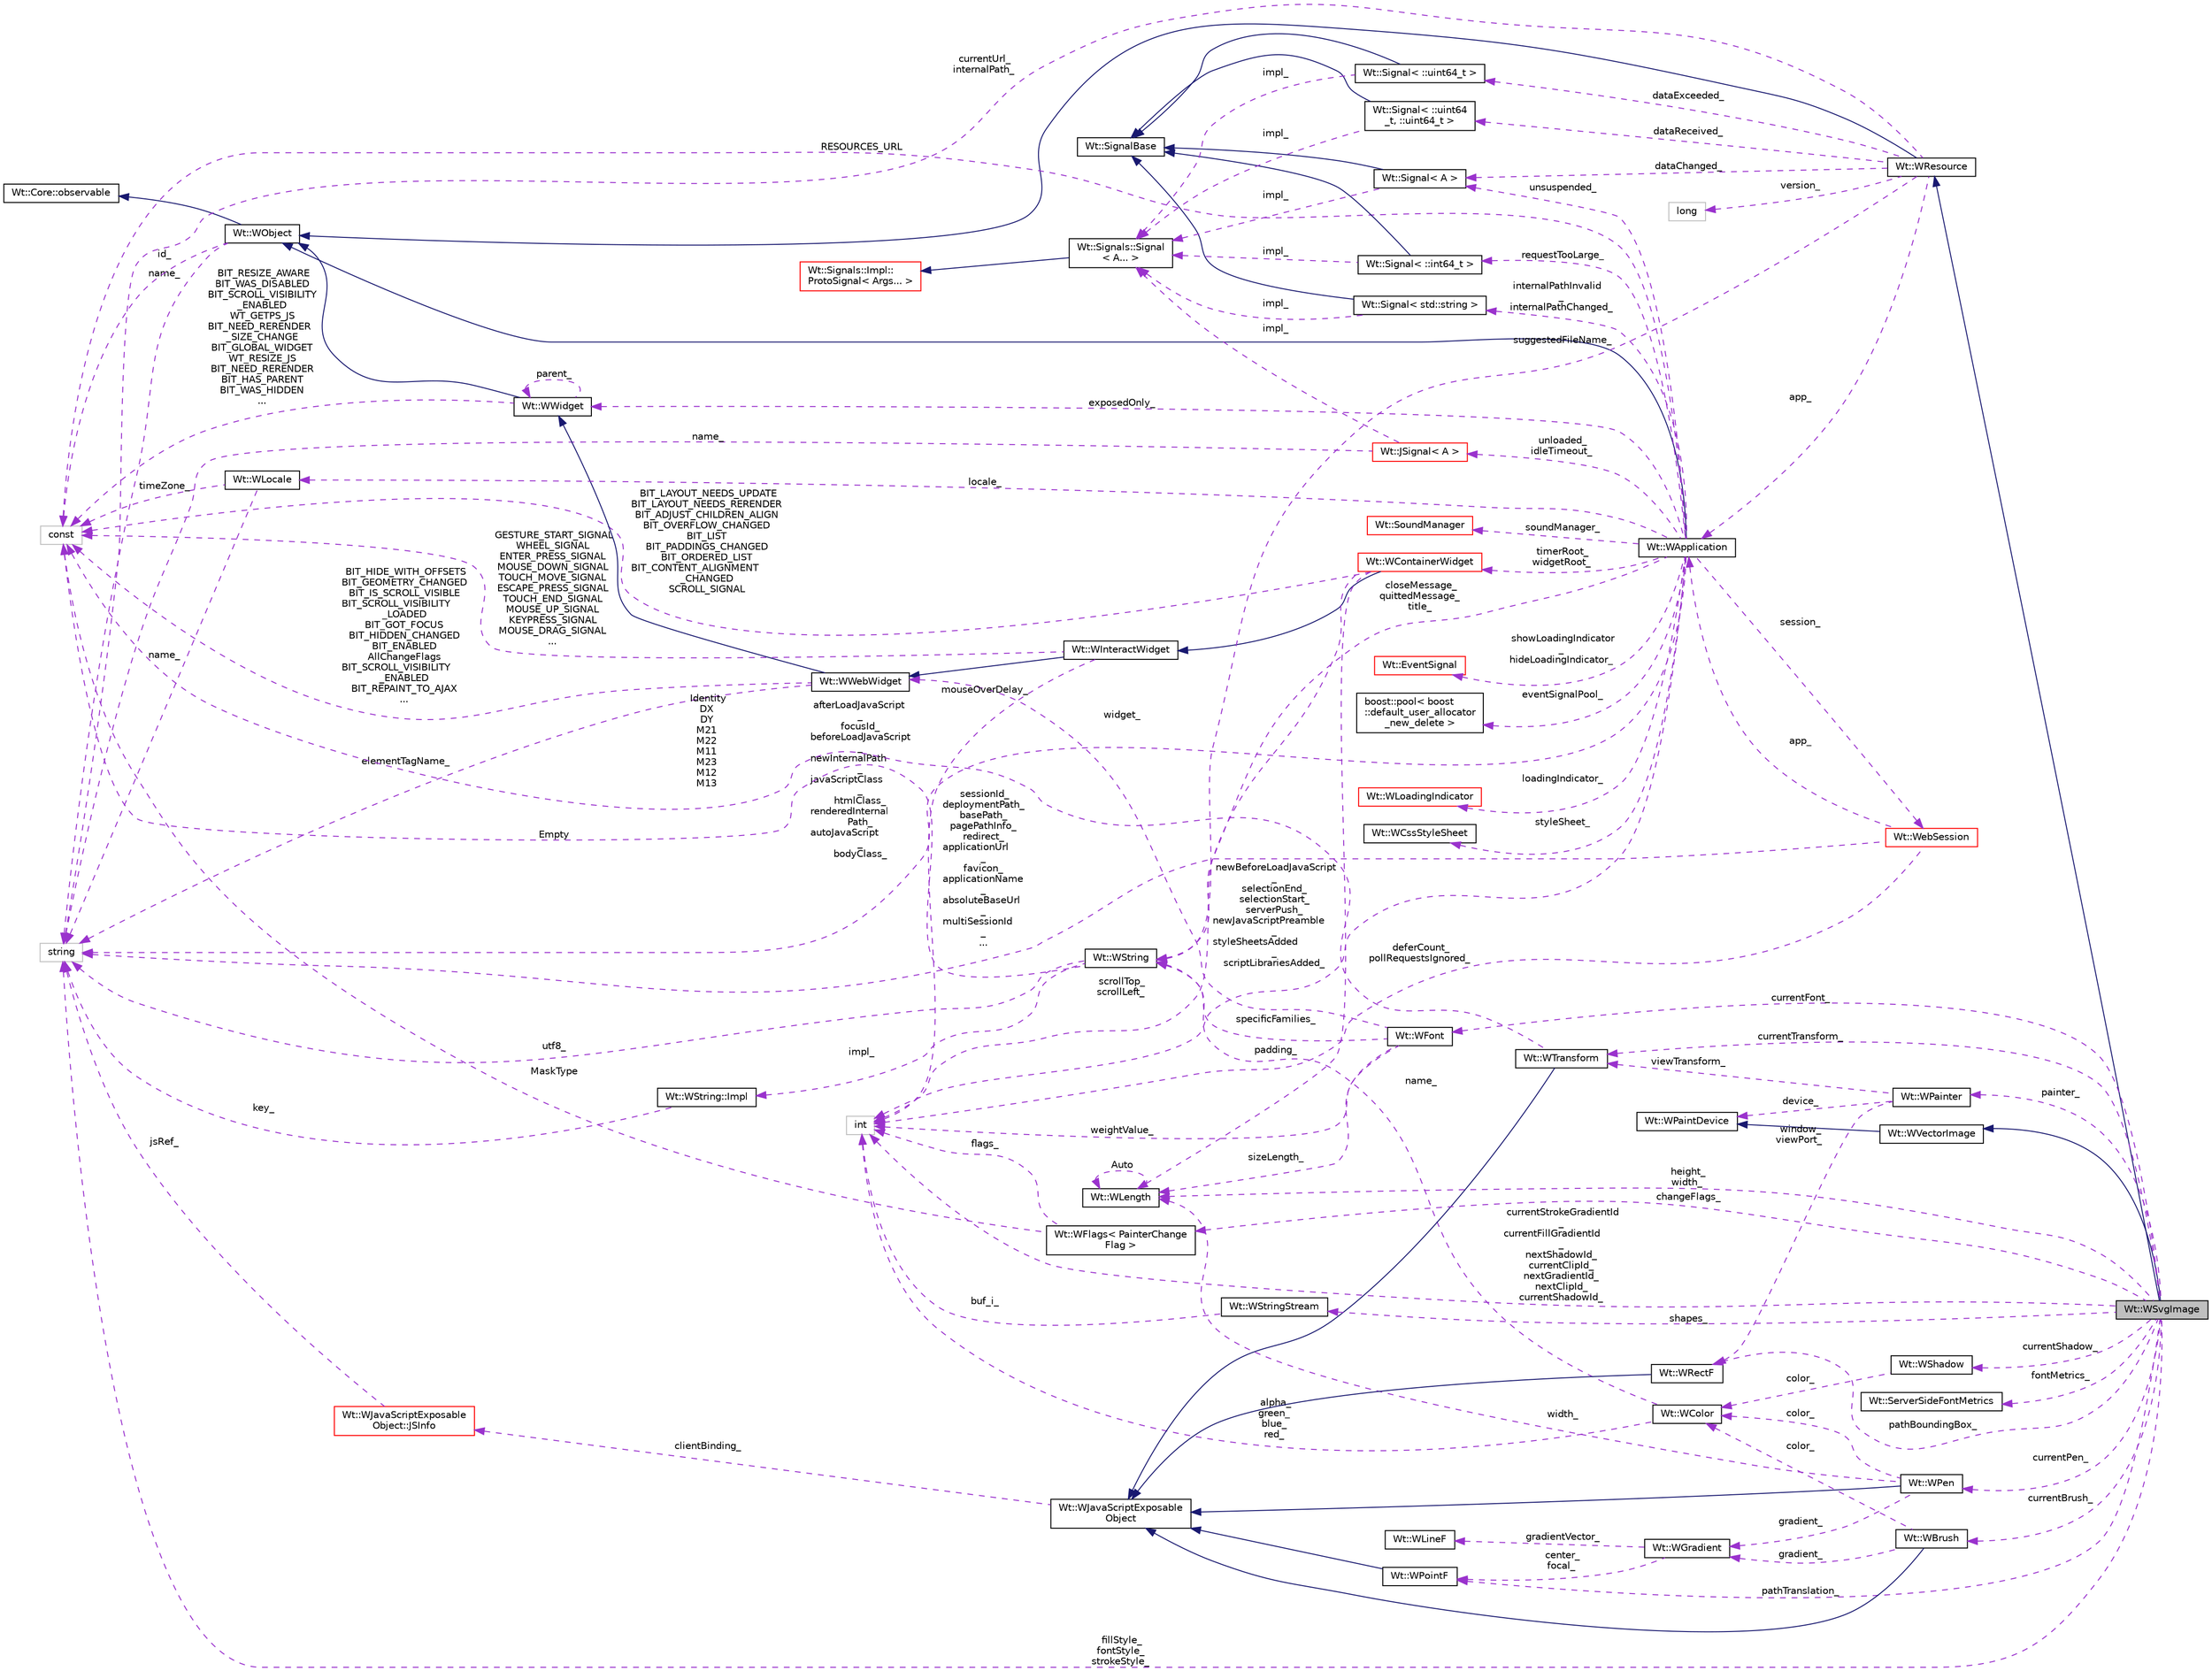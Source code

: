 digraph "Wt::WSvgImage"
{
 // LATEX_PDF_SIZE
  edge [fontname="Helvetica",fontsize="10",labelfontname="Helvetica",labelfontsize="10"];
  node [fontname="Helvetica",fontsize="10",shape=record];
  rankdir="LR";
  Node1 [label="Wt::WSvgImage",height=0.2,width=0.4,color="black", fillcolor="grey75", style="filled", fontcolor="black",tooltip="A paint device for rendering using Scalable Vector Graphics (SVG)."];
  Node2 -> Node1 [dir="back",color="midnightblue",fontsize="10",style="solid"];
  Node2 [label="Wt::WResource",height=0.2,width=0.4,color="black", fillcolor="white", style="filled",URL="$classWt_1_1WResource.html",tooltip="An object which can be rendered in the HTTP protocol."];
  Node3 -> Node2 [dir="back",color="midnightblue",fontsize="10",style="solid"];
  Node3 [label="Wt::WObject",height=0.2,width=0.4,color="black", fillcolor="white", style="filled",URL="$classWt_1_1WObject.html",tooltip="A base class for objects that participate in the signal/slot system."];
  Node4 -> Node3 [dir="back",color="midnightblue",fontsize="10",style="solid"];
  Node4 [label="Wt::Core::observable",height=0.2,width=0.4,color="black", fillcolor="white", style="filled",URL="$classWt_1_1Core_1_1observable.html",tooltip="A base class for objects whose life-time can be tracked."];
  Node5 -> Node3 [dir="back",color="darkorchid3",fontsize="10",style="dashed",label=" name_" ];
  Node5 [label="string",height=0.2,width=0.4,color="grey75", fillcolor="white", style="filled",tooltip=" "];
  Node6 -> Node3 [dir="back",color="darkorchid3",fontsize="10",style="dashed",label=" id_" ];
  Node6 [label="const",height=0.2,width=0.4,color="grey75", fillcolor="white", style="filled",tooltip=" "];
  Node7 -> Node2 [dir="back",color="darkorchid3",fontsize="10",style="dashed",label=" dataChanged_" ];
  Node7 [label="Wt::Signal\< A \>",height=0.2,width=0.4,color="black", fillcolor="white", style="filled",URL="$classWt_1_1Signal.html",tooltip="A signal that propagates events to listeners."];
  Node8 -> Node7 [dir="back",color="midnightblue",fontsize="10",style="solid"];
  Node8 [label="Wt::SignalBase",height=0.2,width=0.4,color="black", fillcolor="white", style="filled",URL="$classWt_1_1SignalBase.html",tooltip="Abstract base class of a signal."];
  Node9 -> Node7 [dir="back",color="darkorchid3",fontsize="10",style="dashed",label=" impl_" ];
  Node9 [label="Wt::Signals::Signal\l\< A... \>",height=0.2,width=0.4,color="black", fillcolor="white", style="filled",URL="$structWt_1_1Signals_1_1Signal.html",tooltip=" "];
  Node10 -> Node9 [dir="back",color="midnightblue",fontsize="10",style="solid"];
  Node10 [label="Wt::Signals::Impl::\lProtoSignal\< Args... \>",height=0.2,width=0.4,color="red", fillcolor="white", style="filled",URL="$classWt_1_1Signals_1_1Impl_1_1ProtoSignal.html",tooltip=" "];
  Node17 -> Node2 [dir="back",color="darkorchid3",fontsize="10",style="dashed",label=" app_" ];
  Node17 [label="Wt::WApplication",height=0.2,width=0.4,color="black", fillcolor="white", style="filled",URL="$classWt_1_1WApplication.html",tooltip="Represents an application instance for a single session."];
  Node3 -> Node17 [dir="back",color="midnightblue",fontsize="10",style="solid"];
  Node18 -> Node17 [dir="back",color="darkorchid3",fontsize="10",style="dashed",label=" timerRoot_\nwidgetRoot_" ];
  Node18 [label="Wt::WContainerWidget",height=0.2,width=0.4,color="red", fillcolor="white", style="filled",URL="$classWt_1_1WContainerWidget.html",tooltip="A widget that holds and manages child widgets."];
  Node19 -> Node18 [dir="back",color="midnightblue",fontsize="10",style="solid"];
  Node19 [label="Wt::WInteractWidget",height=0.2,width=0.4,color="black", fillcolor="white", style="filled",URL="$classWt_1_1WInteractWidget.html",tooltip="An abstract widget that can receive user-interface interaction."];
  Node20 -> Node19 [dir="back",color="midnightblue",fontsize="10",style="solid"];
  Node20 [label="Wt::WWebWidget",height=0.2,width=0.4,color="black", fillcolor="white", style="filled",URL="$classWt_1_1WWebWidget.html",tooltip="A base class for widgets with an HTML counterpart."];
  Node21 -> Node20 [dir="back",color="midnightblue",fontsize="10",style="solid"];
  Node21 [label="Wt::WWidget",height=0.2,width=0.4,color="black", fillcolor="white", style="filled",URL="$classWt_1_1WWidget.html",tooltip="The abstract base class for a user-interface component."];
  Node3 -> Node21 [dir="back",color="midnightblue",fontsize="10",style="solid"];
  Node21 -> Node21 [dir="back",color="darkorchid3",fontsize="10",style="dashed",label=" parent_" ];
  Node6 -> Node21 [dir="back",color="darkorchid3",fontsize="10",style="dashed",label=" BIT_RESIZE_AWARE\nBIT_WAS_DISABLED\nBIT_SCROLL_VISIBILITY\l_ENABLED\nWT_GETPS_JS\nBIT_NEED_RERENDER\l_SIZE_CHANGE\nBIT_GLOBAL_WIDGET\nWT_RESIZE_JS\nBIT_NEED_RERENDER\nBIT_HAS_PARENT\nBIT_WAS_HIDDEN\n..." ];
  Node5 -> Node20 [dir="back",color="darkorchid3",fontsize="10",style="dashed",label=" elementTagName_" ];
  Node6 -> Node20 [dir="back",color="darkorchid3",fontsize="10",style="dashed",label=" BIT_HIDE_WITH_OFFSETS\nBIT_GEOMETRY_CHANGED\nBIT_IS_SCROLL_VISIBLE\nBIT_SCROLL_VISIBILITY\l_LOADED\nBIT_GOT_FOCUS\nBIT_HIDDEN_CHANGED\nBIT_ENABLED\nAllChangeFlags\nBIT_SCROLL_VISIBILITY\l_ENABLED\nBIT_REPAINT_TO_AJAX\n..." ];
  Node16 -> Node19 [dir="back",color="darkorchid3",fontsize="10",style="dashed",label=" mouseOverDelay_" ];
  Node16 [label="int",height=0.2,width=0.4,color="grey75", fillcolor="white", style="filled",tooltip=" "];
  Node6 -> Node19 [dir="back",color="darkorchid3",fontsize="10",style="dashed",label=" GESTURE_START_SIGNAL\nWHEEL_SIGNAL\nENTER_PRESS_SIGNAL\nMOUSE_DOWN_SIGNAL\nTOUCH_MOVE_SIGNAL\nESCAPE_PRESS_SIGNAL\nTOUCH_END_SIGNAL\nMOUSE_UP_SIGNAL\nKEYPRESS_SIGNAL\nMOUSE_DRAG_SIGNAL\n..." ];
  Node16 -> Node18 [dir="back",color="darkorchid3",fontsize="10",style="dashed",label=" scrollTop_\nscrollLeft_" ];
  Node23 -> Node18 [dir="back",color="darkorchid3",fontsize="10",style="dashed",label=" padding_" ];
  Node23 [label="Wt::WLength",height=0.2,width=0.4,color="black", fillcolor="white", style="filled",URL="$classWt_1_1WLength.html",tooltip="A value class that describes a CSS length."];
  Node23 -> Node23 [dir="back",color="darkorchid3",fontsize="10",style="dashed",label=" Auto" ];
  Node6 -> Node18 [dir="back",color="darkorchid3",fontsize="10",style="dashed",label=" BIT_LAYOUT_NEEDS_UPDATE\nBIT_LAYOUT_NEEDS_RERENDER\nBIT_ADJUST_CHILDREN_ALIGN\nBIT_OVERFLOW_CHANGED\nBIT_LIST\nBIT_PADDINGS_CHANGED\nBIT_ORDERED_LIST\nBIT_CONTENT_ALIGNMENT\l_CHANGED\nSCROLL_SIGNAL" ];
  Node7 -> Node17 [dir="back",color="darkorchid3",fontsize="10",style="dashed",label=" unsuspended_" ];
  Node24 -> Node17 [dir="back",color="darkorchid3",fontsize="10",style="dashed",label=" session_" ];
  Node24 [label="Wt::WebSession",height=0.2,width=0.4,color="red", fillcolor="white", style="filled",URL="$classWt_1_1WebSession.html",tooltip=" "];
  Node17 -> Node24 [dir="back",color="darkorchid3",fontsize="10",style="dashed",label=" app_" ];
  Node16 -> Node24 [dir="back",color="darkorchid3",fontsize="10",style="dashed",label=" deferCount_\npollRequestsIgnored_" ];
  Node5 -> Node24 [dir="back",color="darkorchid3",fontsize="10",style="dashed",label=" sessionId_\ndeploymentPath_\nbasePath_\npagePathInfo_\nredirect_\napplicationUrl\l_\nfavicon_\napplicationName\l_\nabsoluteBaseUrl\l_\nmultiSessionId\l_\n..." ];
  Node43 -> Node17 [dir="back",color="darkorchid3",fontsize="10",style="dashed",label=" closeMessage_\nquittedMessage_\ntitle_" ];
  Node43 [label="Wt::WString",height=0.2,width=0.4,color="black", fillcolor="white", style="filled",URL="$classWt_1_1WString.html",tooltip="A value class which describes a locale-aware unicode string."];
  Node44 -> Node43 [dir="back",color="darkorchid3",fontsize="10",style="dashed",label=" impl_" ];
  Node44 [label="Wt::WString::Impl",height=0.2,width=0.4,color="black", fillcolor="white", style="filled",URL="$structWt_1_1WString_1_1Impl.html",tooltip=" "];
  Node5 -> Node44 [dir="back",color="darkorchid3",fontsize="10",style="dashed",label=" key_" ];
  Node5 -> Node43 [dir="back",color="darkorchid3",fontsize="10",style="dashed",label=" utf8_" ];
  Node6 -> Node43 [dir="back",color="darkorchid3",fontsize="10",style="dashed",label=" Empty" ];
  Node45 -> Node17 [dir="back",color="darkorchid3",fontsize="10",style="dashed",label=" showLoadingIndicator\l_\nhideLoadingIndicator_" ];
  Node45 [label="Wt::EventSignal",height=0.2,width=0.4,color="red", fillcolor="white", style="filled",URL="$classWt_1_1EventSignal.html",tooltip="A signal that conveys user-interface events."];
  Node47 -> Node17 [dir="back",color="darkorchid3",fontsize="10",style="dashed",label=" eventSignalPool_" ];
  Node47 [label="boost::pool\< boost\l::default_user_allocator\l_new_delete \>",height=0.2,width=0.4,color="black", fillcolor="white", style="filled",URL="$classboost_1_1pool.html",tooltip=" "];
  Node27 -> Node17 [dir="back",color="darkorchid3",fontsize="10",style="dashed",label=" locale_" ];
  Node27 [label="Wt::WLocale",height=0.2,width=0.4,color="black", fillcolor="white", style="filled",URL="$classWt_1_1WLocale.html",tooltip="A locale."];
  Node5 -> Node27 [dir="back",color="darkorchid3",fontsize="10",style="dashed",label=" name_" ];
  Node6 -> Node27 [dir="back",color="darkorchid3",fontsize="10",style="dashed",label=" timeZone_" ];
  Node48 -> Node17 [dir="back",color="darkorchid3",fontsize="10",style="dashed",label=" unloaded_\nidleTimeout_" ];
  Node48 [label="Wt::JSignal\< A \>",height=0.2,width=0.4,color="red", fillcolor="white", style="filled",URL="$classWt_1_1JSignal.html",tooltip="A signal to relay JavaScript to C++ calls."];
  Node5 -> Node48 [dir="back",color="darkorchid3",fontsize="10",style="dashed",label=" name_" ];
  Node9 -> Node48 [dir="back",color="darkorchid3",fontsize="10",style="dashed",label=" impl_" ];
  Node51 -> Node17 [dir="back",color="darkorchid3",fontsize="10",style="dashed",label=" loadingIndicator_" ];
  Node51 [label="Wt::WLoadingIndicator",height=0.2,width=0.4,color="red", fillcolor="white", style="filled",URL="$classWt_1_1WLoadingIndicator.html",tooltip="An abstract interface for a loading indicator."];
  Node53 -> Node17 [dir="back",color="darkorchid3",fontsize="10",style="dashed",label=" styleSheet_" ];
  Node53 [label="Wt::WCssStyleSheet",height=0.2,width=0.4,color="black", fillcolor="white", style="filled",URL="$classWt_1_1WCssStyleSheet.html",tooltip="A CSS style sheet."];
  Node54 -> Node17 [dir="back",color="darkorchid3",fontsize="10",style="dashed",label=" internalPathInvalid\l_\ninternalPathChanged_" ];
  Node54 [label="Wt::Signal\< std::string \>",height=0.2,width=0.4,color="black", fillcolor="white", style="filled",URL="$classWt_1_1Signal.html",tooltip=" "];
  Node8 -> Node54 [dir="back",color="midnightblue",fontsize="10",style="solid"];
  Node9 -> Node54 [dir="back",color="darkorchid3",fontsize="10",style="dashed",label=" impl_" ];
  Node55 -> Node17 [dir="back",color="darkorchid3",fontsize="10",style="dashed",label=" requestTooLarge_" ];
  Node55 [label="Wt::Signal\< ::int64_t \>",height=0.2,width=0.4,color="black", fillcolor="white", style="filled",URL="$classWt_1_1Signal.html",tooltip=" "];
  Node8 -> Node55 [dir="back",color="midnightblue",fontsize="10",style="solid"];
  Node9 -> Node55 [dir="back",color="darkorchid3",fontsize="10",style="dashed",label=" impl_" ];
  Node16 -> Node17 [dir="back",color="darkorchid3",fontsize="10",style="dashed",label=" newBeforeLoadJavaScript\l_\nselectionEnd_\nselectionStart_\nserverPush_\nnewJavaScriptPreamble\l_\nstyleSheetsAdded\l_\nscriptLibrariesAdded_" ];
  Node56 -> Node17 [dir="back",color="darkorchid3",fontsize="10",style="dashed",label=" soundManager_" ];
  Node56 [label="Wt::SoundManager",height=0.2,width=0.4,color="red", fillcolor="white", style="filled",URL="$classWt_1_1SoundManager.html",tooltip=" "];
  Node21 -> Node17 [dir="back",color="darkorchid3",fontsize="10",style="dashed",label=" exposedOnly_" ];
  Node5 -> Node17 [dir="back",color="darkorchid3",fontsize="10",style="dashed",label=" afterLoadJavaScript\l_\nfocusId_\nbeforeLoadJavaScript\l_\nnewInternalPath\l_\njavaScriptClass\l_\nhtmlClass_\nrenderedInternal\lPath_\nautoJavaScript\l_\nbodyClass_" ];
  Node6 -> Node17 [dir="back",color="darkorchid3",fontsize="10",style="dashed",label=" RESOURCES_URL" ];
  Node67 -> Node2 [dir="back",color="darkorchid3",fontsize="10",style="dashed",label=" dataReceived_" ];
  Node67 [label="Wt::Signal\< ::uint64\l_t, ::uint64_t \>",height=0.2,width=0.4,color="black", fillcolor="white", style="filled",URL="$classWt_1_1Signal.html",tooltip=" "];
  Node8 -> Node67 [dir="back",color="midnightblue",fontsize="10",style="solid"];
  Node9 -> Node67 [dir="back",color="darkorchid3",fontsize="10",style="dashed",label=" impl_" ];
  Node43 -> Node2 [dir="back",color="darkorchid3",fontsize="10",style="dashed",label=" suggestedFileName_" ];
  Node5 -> Node2 [dir="back",color="darkorchid3",fontsize="10",style="dashed",label=" currentUrl_\ninternalPath_" ];
  Node68 -> Node2 [dir="back",color="darkorchid3",fontsize="10",style="dashed",label=" version_" ];
  Node68 [label="long",height=0.2,width=0.4,color="grey75", fillcolor="white", style="filled",tooltip=" "];
  Node69 -> Node2 [dir="back",color="darkorchid3",fontsize="10",style="dashed",label=" dataExceeded_" ];
  Node69 [label="Wt::Signal\< ::uint64_t \>",height=0.2,width=0.4,color="black", fillcolor="white", style="filled",URL="$classWt_1_1Signal.html",tooltip=" "];
  Node8 -> Node69 [dir="back",color="midnightblue",fontsize="10",style="solid"];
  Node9 -> Node69 [dir="back",color="darkorchid3",fontsize="10",style="dashed",label=" impl_" ];
  Node70 -> Node1 [dir="back",color="midnightblue",fontsize="10",style="solid"];
  Node70 [label="Wt::WVectorImage",height=0.2,width=0.4,color="black", fillcolor="white", style="filled",URL="$classWt_1_1WVectorImage.html",tooltip="An abstract paint device for rendering using native vector graphics."];
  Node71 -> Node70 [dir="back",color="midnightblue",fontsize="10",style="solid"];
  Node71 [label="Wt::WPaintDevice",height=0.2,width=0.4,color="black", fillcolor="white", style="filled",URL="$classWt_1_1WPaintDevice.html",tooltip="The abstract base class for a paint device."];
  Node72 -> Node1 [dir="back",color="darkorchid3",fontsize="10",style="dashed",label=" pathTranslation_" ];
  Node72 [label="Wt::WPointF",height=0.2,width=0.4,color="black", fillcolor="white", style="filled",URL="$classWt_1_1WPointF.html",tooltip="A value class that defines a 2D point."];
  Node73 -> Node72 [dir="back",color="midnightblue",fontsize="10",style="solid"];
  Node73 [label="Wt::WJavaScriptExposable\lObject",height=0.2,width=0.4,color="black", fillcolor="white", style="filled",URL="$classWt_1_1WJavaScriptExposableObject.html",tooltip="A JavaScript exposable object."];
  Node74 -> Node73 [dir="back",color="darkorchid3",fontsize="10",style="dashed",label=" clientBinding_" ];
  Node74 [label="Wt::WJavaScriptExposable\lObject::JSInfo",height=0.2,width=0.4,color="red", fillcolor="white", style="filled",URL="$structWt_1_1WJavaScriptExposableObject_1_1JSInfo.html",tooltip=" "];
  Node5 -> Node74 [dir="back",color="darkorchid3",fontsize="10",style="dashed",label=" jsRef_" ];
  Node76 -> Node1 [dir="back",color="darkorchid3",fontsize="10",style="dashed",label=" painter_" ];
  Node76 [label="Wt::WPainter",height=0.2,width=0.4,color="black", fillcolor="white", style="filled",URL="$classWt_1_1WPainter.html",tooltip="Vector graphics painting class."];
  Node71 -> Node76 [dir="back",color="darkorchid3",fontsize="10",style="dashed",label=" device_" ];
  Node77 -> Node76 [dir="back",color="darkorchid3",fontsize="10",style="dashed",label=" viewTransform_" ];
  Node77 [label="Wt::WTransform",height=0.2,width=0.4,color="black", fillcolor="white", style="filled",URL="$classWt_1_1WTransform.html",tooltip="A value class that defines a 2D affine transformation matrix."];
  Node73 -> Node77 [dir="back",color="midnightblue",fontsize="10",style="solid"];
  Node6 -> Node77 [dir="back",color="darkorchid3",fontsize="10",style="dashed",label=" Identity\nDX\nDY\nM21\nM22\nM11\nM23\nM12\nM13" ];
  Node78 -> Node76 [dir="back",color="darkorchid3",fontsize="10",style="dashed",label=" window_\nviewPort_" ];
  Node78 [label="Wt::WRectF",height=0.2,width=0.4,color="black", fillcolor="white", style="filled",URL="$classWt_1_1WRectF.html",tooltip="A value class that defines a rectangle."];
  Node73 -> Node78 [dir="back",color="midnightblue",fontsize="10",style="solid"];
  Node79 -> Node1 [dir="back",color="darkorchid3",fontsize="10",style="dashed",label=" changeFlags_" ];
  Node79 [label="Wt::WFlags\< PainterChange\lFlag \>",height=0.2,width=0.4,color="black", fillcolor="white", style="filled",URL="$classWt_1_1WFlags.html",tooltip=" "];
  Node16 -> Node79 [dir="back",color="darkorchid3",fontsize="10",style="dashed",label=" flags_" ];
  Node6 -> Node79 [dir="back",color="darkorchid3",fontsize="10",style="dashed",label=" MaskType" ];
  Node77 -> Node1 [dir="back",color="darkorchid3",fontsize="10",style="dashed",label=" currentTransform_" ];
  Node80 -> Node1 [dir="back",color="darkorchid3",fontsize="10",style="dashed",label=" currentShadow_" ];
  Node80 [label="Wt::WShadow",height=0.2,width=0.4,color="black", fillcolor="white", style="filled",URL="$classWt_1_1WShadow.html",tooltip="A value class that defines a shadow style."];
  Node81 -> Node80 [dir="back",color="darkorchid3",fontsize="10",style="dashed",label=" color_" ];
  Node81 [label="Wt::WColor",height=0.2,width=0.4,color="black", fillcolor="white", style="filled",URL="$classWt_1_1WColor.html",tooltip="A value class that defines a color."];
  Node43 -> Node81 [dir="back",color="darkorchid3",fontsize="10",style="dashed",label=" name_" ];
  Node16 -> Node81 [dir="back",color="darkorchid3",fontsize="10",style="dashed",label=" alpha_\ngreen_\nblue_\nred_" ];
  Node82 -> Node1 [dir="back",color="darkorchid3",fontsize="10",style="dashed",label=" fontMetrics_" ];
  Node82 [label="Wt::ServerSideFontMetrics",height=0.2,width=0.4,color="black", fillcolor="white", style="filled",URL="$classWt_1_1ServerSideFontMetrics.html",tooltip=" "];
  Node83 -> Node1 [dir="back",color="darkorchid3",fontsize="10",style="dashed",label=" currentBrush_" ];
  Node83 [label="Wt::WBrush",height=0.2,width=0.4,color="black", fillcolor="white", style="filled",URL="$classWt_1_1WBrush.html",tooltip="A value class that defines the style for filling a path."];
  Node73 -> Node83 [dir="back",color="midnightblue",fontsize="10",style="solid"];
  Node81 -> Node83 [dir="back",color="darkorchid3",fontsize="10",style="dashed",label=" color_" ];
  Node84 -> Node83 [dir="back",color="darkorchid3",fontsize="10",style="dashed",label=" gradient_" ];
  Node84 [label="Wt::WGradient",height=0.2,width=0.4,color="black", fillcolor="white", style="filled",URL="$classWt_1_1WGradient.html",tooltip="A linear or radial gradient."];
  Node72 -> Node84 [dir="back",color="darkorchid3",fontsize="10",style="dashed",label=" center_\nfocal_" ];
  Node85 -> Node84 [dir="back",color="darkorchid3",fontsize="10",style="dashed",label=" gradientVector_" ];
  Node85 [label="Wt::WLineF",height=0.2,width=0.4,color="black", fillcolor="white", style="filled",URL="$classWt_1_1WLineF.html",tooltip="Utility class that defines a single line."];
  Node78 -> Node1 [dir="back",color="darkorchid3",fontsize="10",style="dashed",label=" pathBoundingBox_" ];
  Node86 -> Node1 [dir="back",color="darkorchid3",fontsize="10",style="dashed",label=" currentPen_" ];
  Node86 [label="Wt::WPen",height=0.2,width=0.4,color="black", fillcolor="white", style="filled",URL="$classWt_1_1WPen.html",tooltip="A value class that defines the style for pen strokes."];
  Node73 -> Node86 [dir="back",color="midnightblue",fontsize="10",style="solid"];
  Node81 -> Node86 [dir="back",color="darkorchid3",fontsize="10",style="dashed",label=" color_" ];
  Node84 -> Node86 [dir="back",color="darkorchid3",fontsize="10",style="dashed",label=" gradient_" ];
  Node23 -> Node86 [dir="back",color="darkorchid3",fontsize="10",style="dashed",label=" width_" ];
  Node16 -> Node1 [dir="back",color="darkorchid3",fontsize="10",style="dashed",label=" currentStrokeGradientId\l_\ncurrentFillGradientId\l_\nnextShadowId_\ncurrentClipId_\nnextGradientId_\nnextClipId_\ncurrentShadowId_" ];
  Node5 -> Node1 [dir="back",color="darkorchid3",fontsize="10",style="dashed",label=" fillStyle_\nfontStyle_\nstrokeStyle_" ];
  Node31 -> Node1 [dir="back",color="darkorchid3",fontsize="10",style="dashed",label=" shapes_" ];
  Node31 [label="Wt::WStringStream",height=0.2,width=0.4,color="black", fillcolor="white", style="filled",URL="$classWt_1_1WStringStream.html",tooltip=" "];
  Node16 -> Node31 [dir="back",color="darkorchid3",fontsize="10",style="dashed",label=" buf_i_" ];
  Node87 -> Node1 [dir="back",color="darkorchid3",fontsize="10",style="dashed",label=" currentFont_" ];
  Node87 [label="Wt::WFont",height=0.2,width=0.4,color="black", fillcolor="white", style="filled",URL="$classWt_1_1WFont.html",tooltip="A value class that describes a font."];
  Node43 -> Node87 [dir="back",color="darkorchid3",fontsize="10",style="dashed",label=" specificFamilies_" ];
  Node16 -> Node87 [dir="back",color="darkorchid3",fontsize="10",style="dashed",label=" weightValue_" ];
  Node20 -> Node87 [dir="back",color="darkorchid3",fontsize="10",style="dashed",label=" widget_" ];
  Node23 -> Node87 [dir="back",color="darkorchid3",fontsize="10",style="dashed",label=" sizeLength_" ];
  Node23 -> Node1 [dir="back",color="darkorchid3",fontsize="10",style="dashed",label=" height_\nwidth_" ];
}
